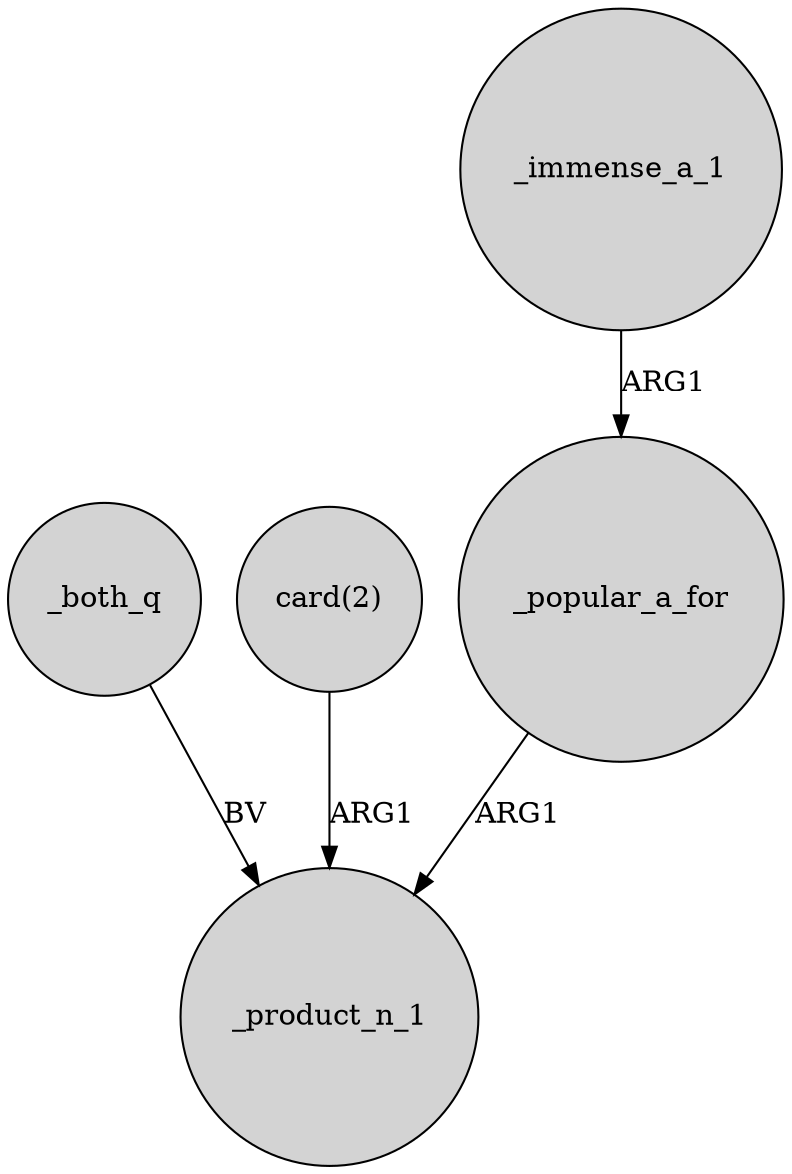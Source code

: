 digraph {
	node [shape=circle style=filled]
	_popular_a_for -> _product_n_1 [label=ARG1]
	_immense_a_1 -> _popular_a_for [label=ARG1]
	_both_q -> _product_n_1 [label=BV]
	"card(2)" -> _product_n_1 [label=ARG1]
}
